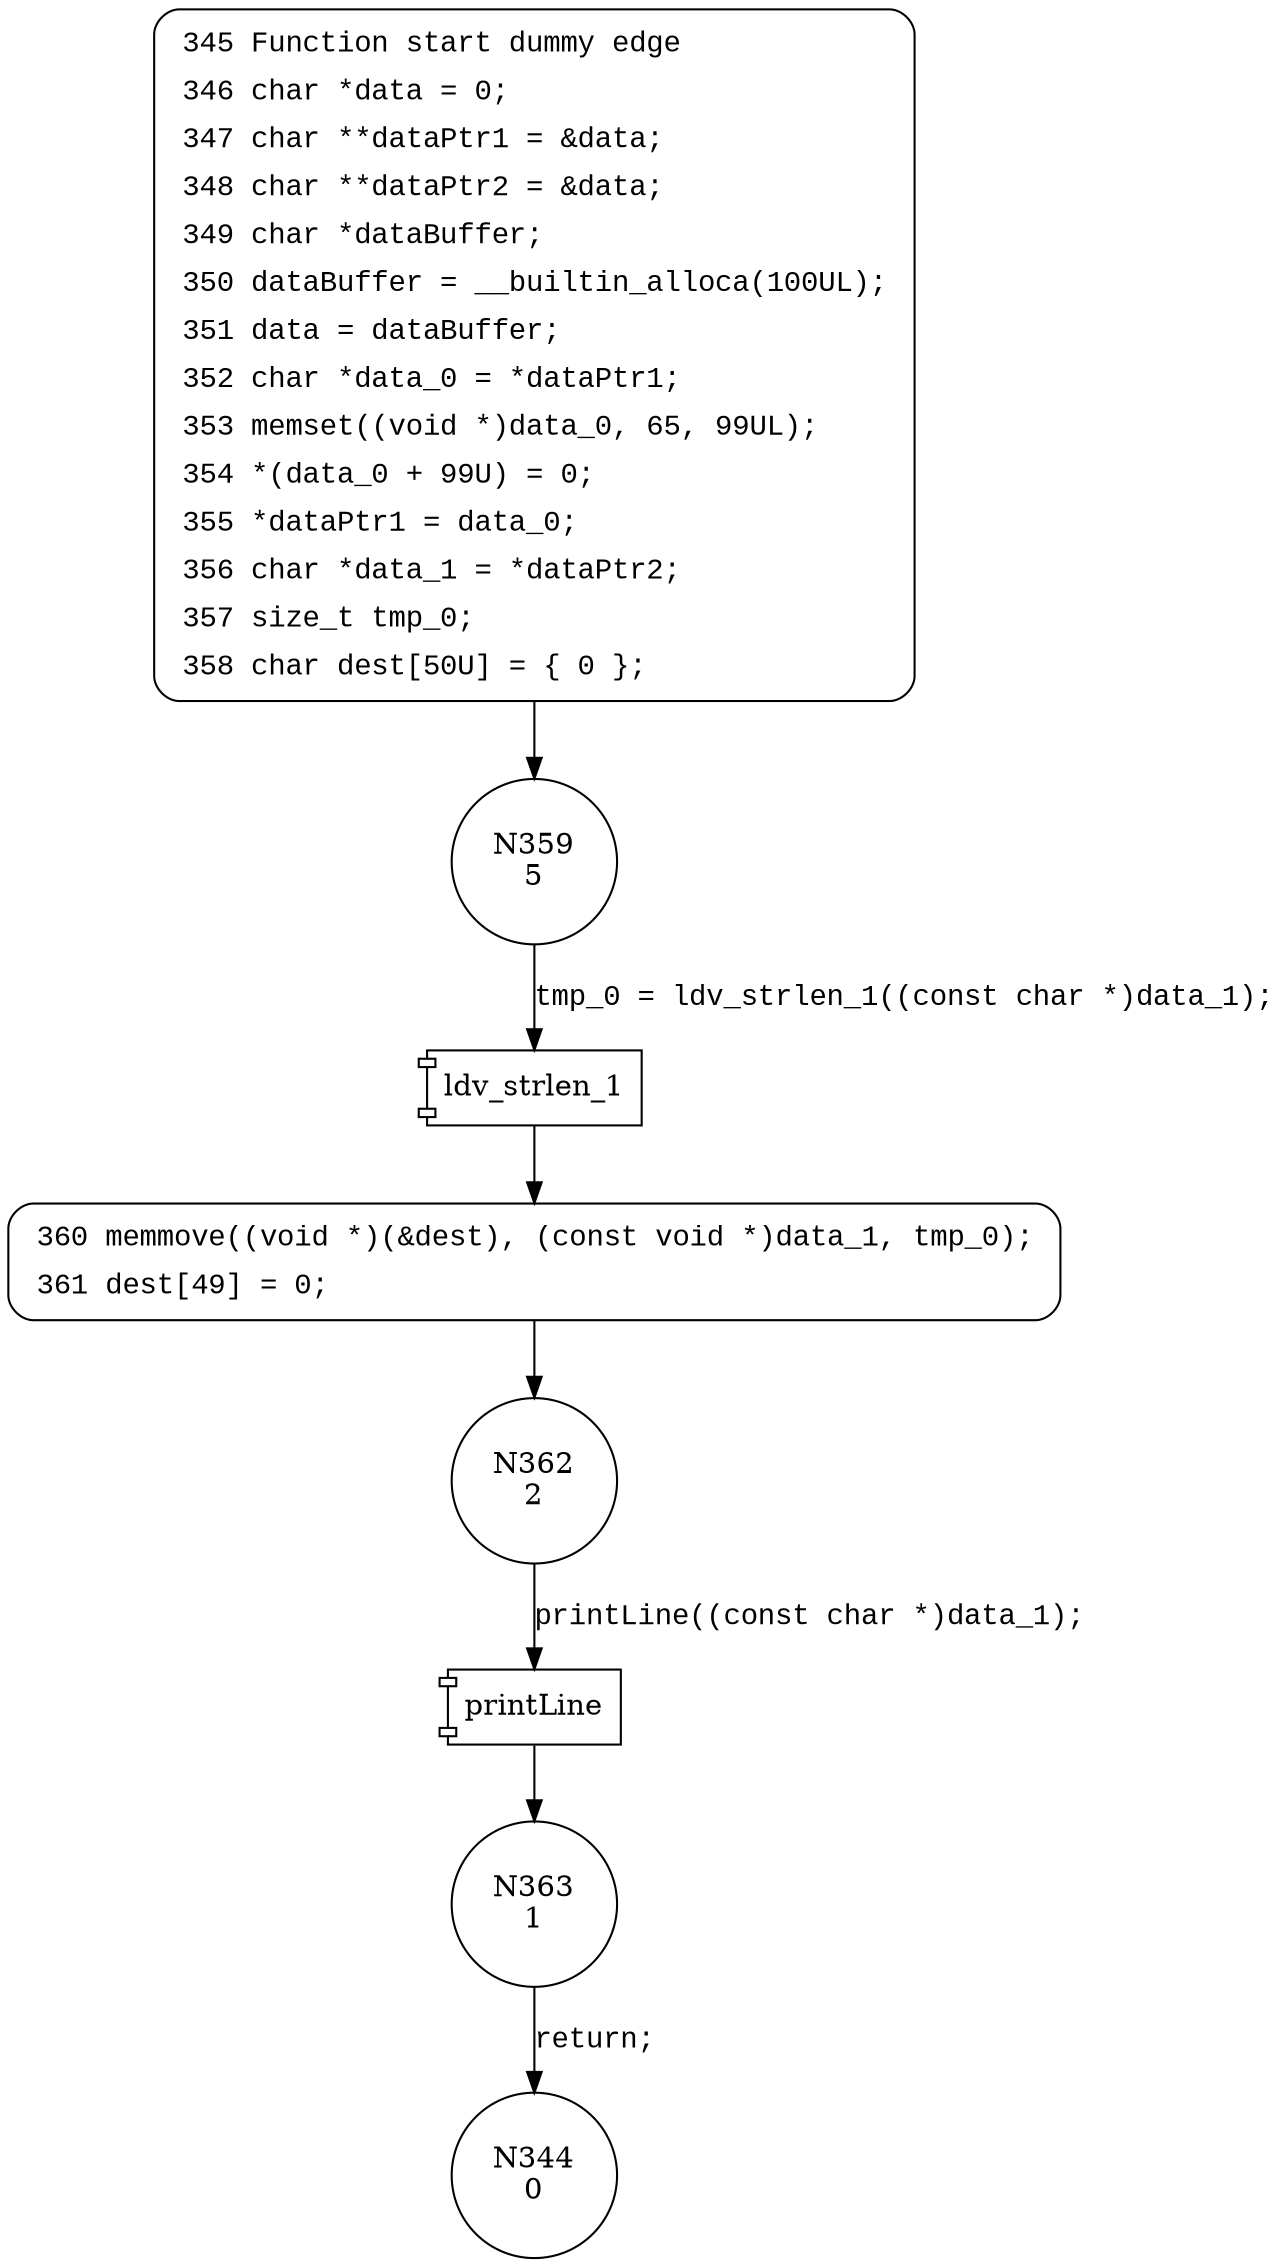 digraph CWE121_Stack_Based_Buffer_Overflow__CWE806_char_alloca_memmove_32_bad {
359 [shape="circle" label="N359\n5"]
360 [shape="circle" label="N360\n4"]
362 [shape="circle" label="N362\n2"]
363 [shape="circle" label="N363\n1"]
344 [shape="circle" label="N344\n0"]
345 [style="filled,bold" penwidth="1" fillcolor="white" fontname="Courier New" shape="Mrecord" label=<<table border="0" cellborder="0" cellpadding="3" bgcolor="white"><tr><td align="right">345</td><td align="left">Function start dummy edge</td></tr><tr><td align="right">346</td><td align="left">char *data = 0;</td></tr><tr><td align="right">347</td><td align="left">char **dataPtr1 = &amp;data;</td></tr><tr><td align="right">348</td><td align="left">char **dataPtr2 = &amp;data;</td></tr><tr><td align="right">349</td><td align="left">char *dataBuffer;</td></tr><tr><td align="right">350</td><td align="left">dataBuffer = __builtin_alloca(100UL);</td></tr><tr><td align="right">351</td><td align="left">data = dataBuffer;</td></tr><tr><td align="right">352</td><td align="left">char *data_0 = *dataPtr1;</td></tr><tr><td align="right">353</td><td align="left">memset((void *)data_0, 65, 99UL);</td></tr><tr><td align="right">354</td><td align="left">*(data_0 + 99U) = 0;</td></tr><tr><td align="right">355</td><td align="left">*dataPtr1 = data_0;</td></tr><tr><td align="right">356</td><td align="left">char *data_1 = *dataPtr2;</td></tr><tr><td align="right">357</td><td align="left">size_t tmp_0;</td></tr><tr><td align="right">358</td><td align="left">char dest[50U] = &#123; 0 &#125;;</td></tr></table>>]
345 -> 359[label=""]
360 [style="filled,bold" penwidth="1" fillcolor="white" fontname="Courier New" shape="Mrecord" label=<<table border="0" cellborder="0" cellpadding="3" bgcolor="white"><tr><td align="right">360</td><td align="left">memmove((void *)(&amp;dest), (const void *)data_1, tmp_0);</td></tr><tr><td align="right">361</td><td align="left">dest[49] = 0;</td></tr></table>>]
360 -> 362[label=""]
100001 [shape="component" label="ldv_strlen_1"]
359 -> 100001 [label="tmp_0 = ldv_strlen_1((const char *)data_1);" fontname="Courier New"]
100001 -> 360 [label="" fontname="Courier New"]
100002 [shape="component" label="printLine"]
362 -> 100002 [label="printLine((const char *)data_1);" fontname="Courier New"]
100002 -> 363 [label="" fontname="Courier New"]
363 -> 344 [label="return;" fontname="Courier New"]
}